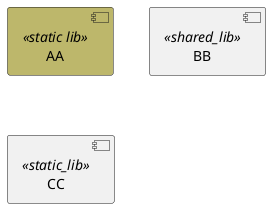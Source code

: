 {
  "sha1": "1khael694ocj5wdlyyi31auq1wr05zy",
  "insertion": {
    "when": "2024-05-30T20:48:19.718Z",
    "url": "https://github.com/plantuml/plantuml/issues/975",
    "user": "plantuml@gmail.com"
  }
}
@startuml
<style>
.static lib {
    backgroundColor DarkKhaki
}
.shared lib {
    backgroundColor Green
}
</style>

[AA] <<static lib>>
[BB] <<shared_lib>>
[CC] <<static_lib>>
@enduml
